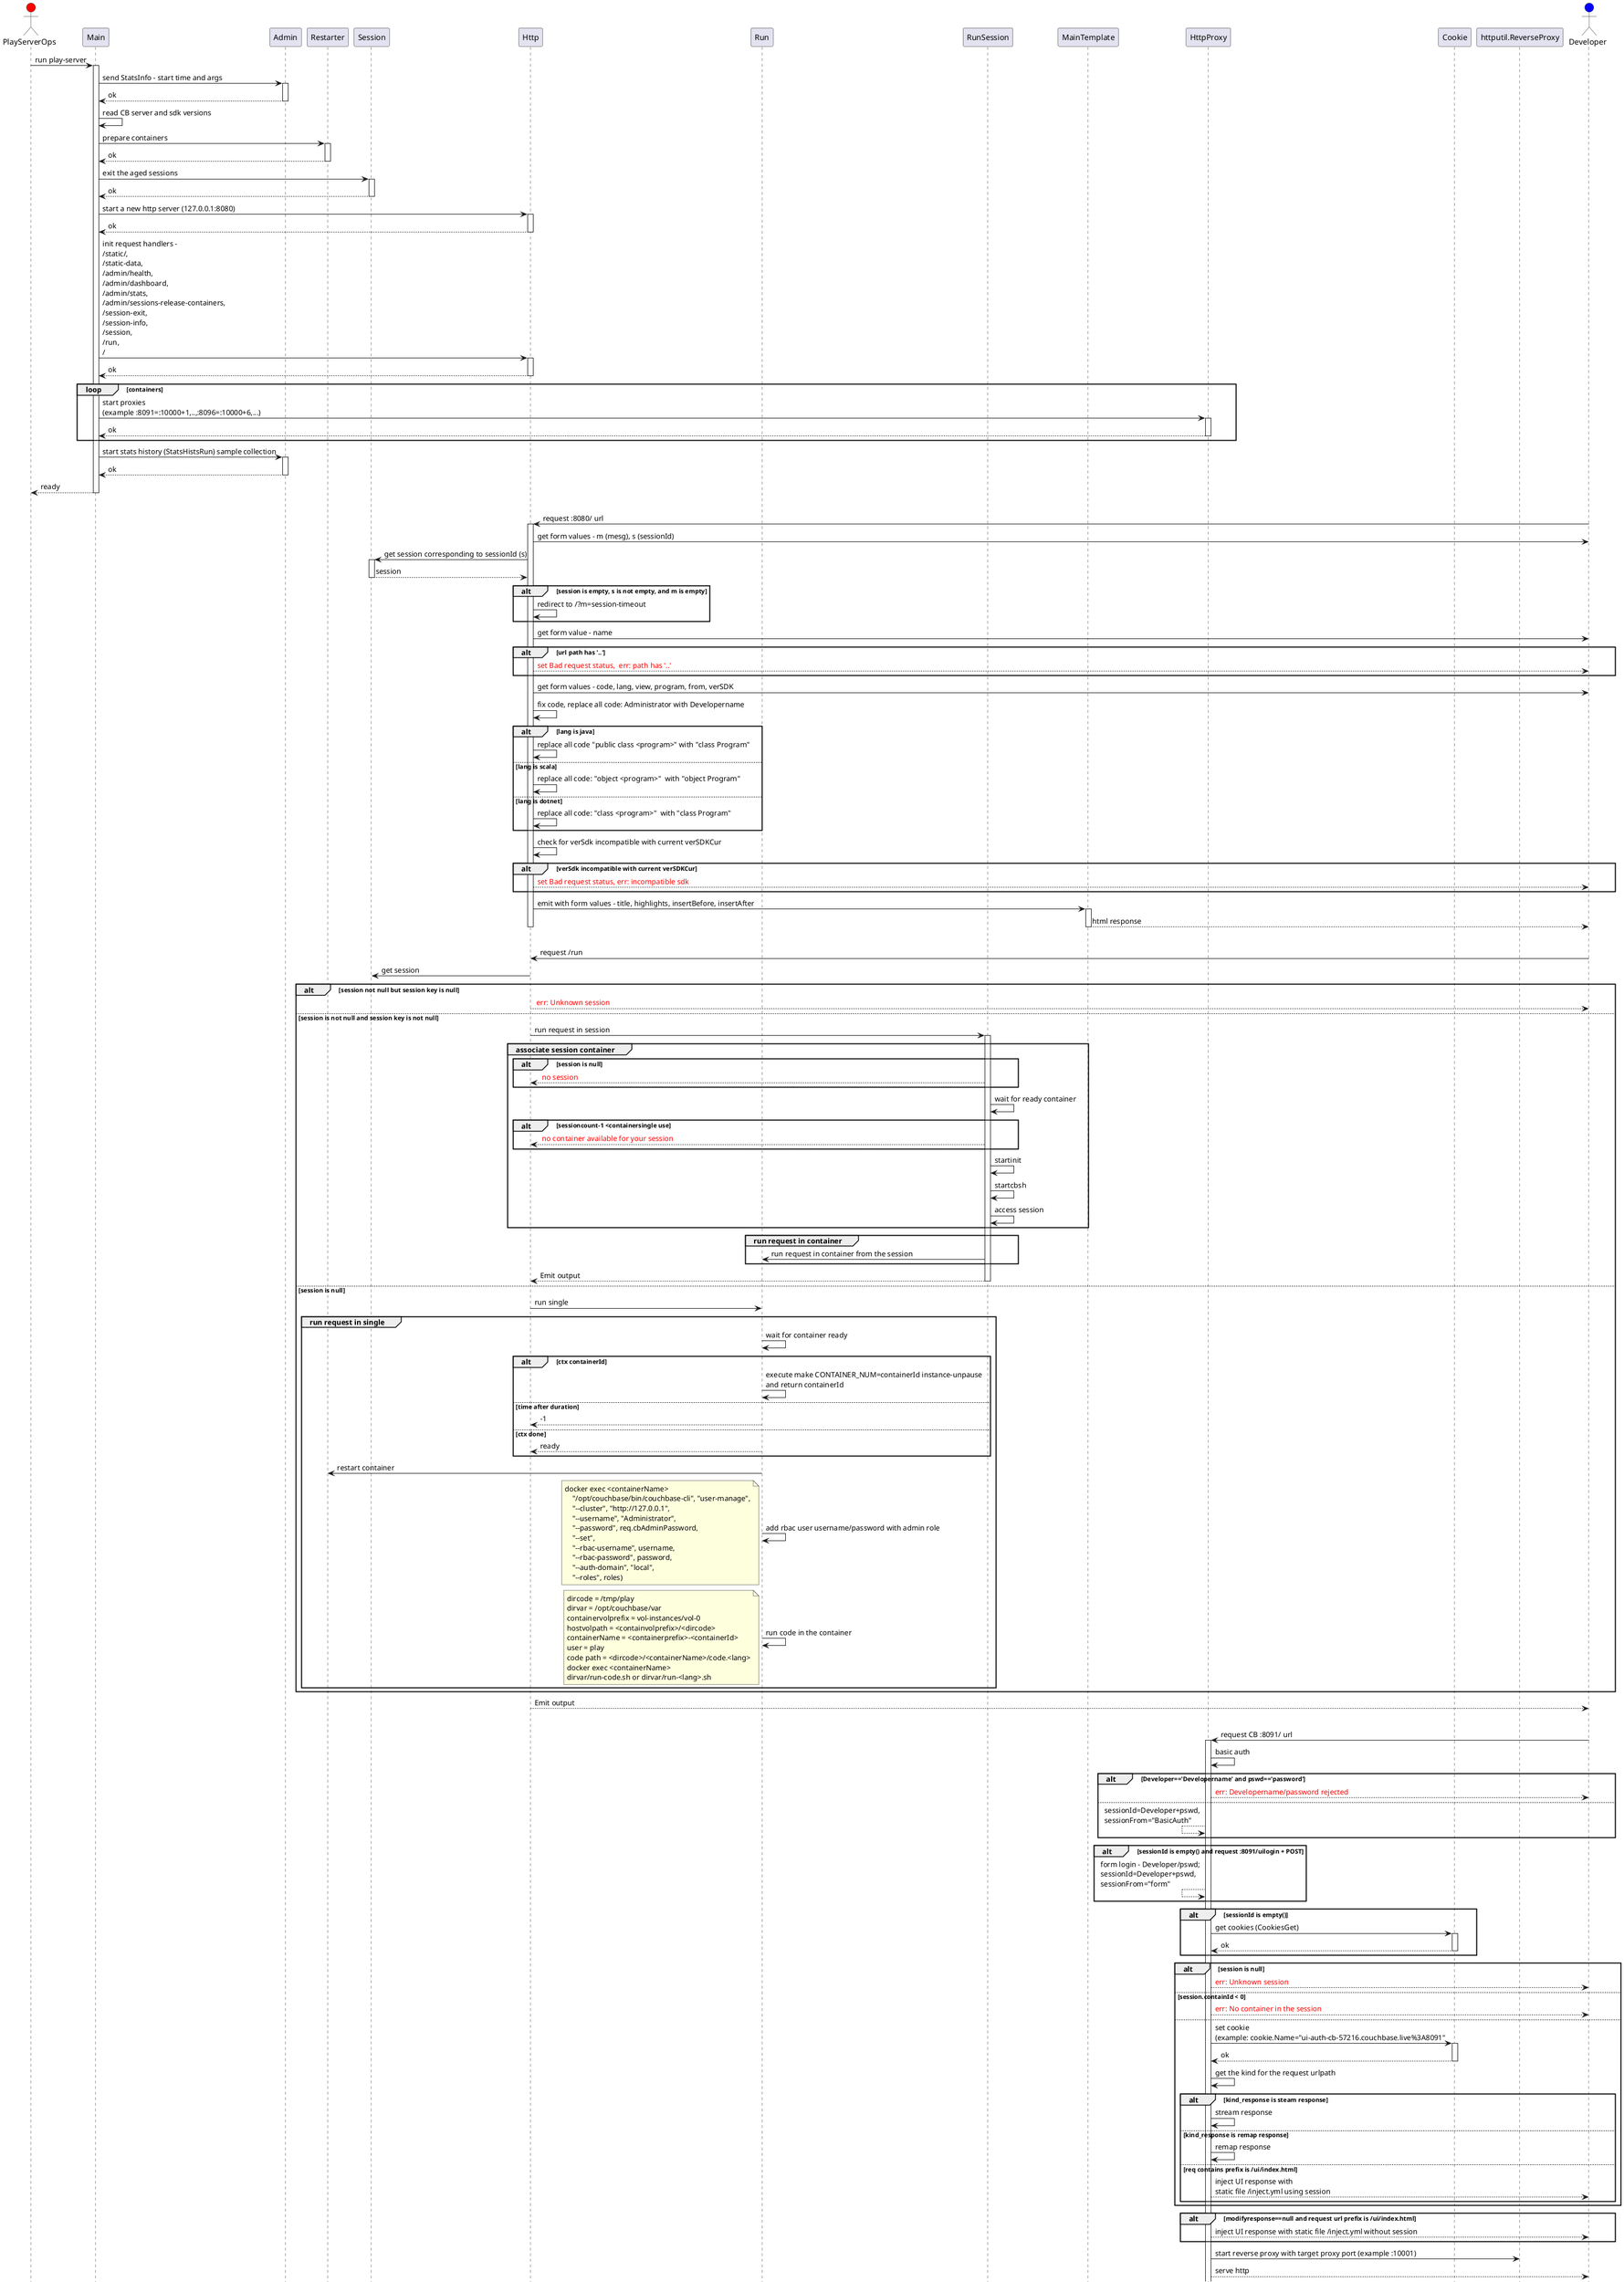 @startuml Playground
skinparam Style strict
actor PlayServerOps #red
participant Main
participant Admin
participant Restarter
participant Session
participant Http
participant Run
participant RunSession
participant MainTemplate
participant HttpProxy
participant Cookie
participant httputil.ReverseProxy
actor Developer #blue


PlayServerOps -> Main : run play-server
activate Main
Main -> Admin ++ : send StatsInfo - start time and args
return ok
Main -> Main : read CB server and sdk versions
Main -> Restarter ++ : prepare containers
return ok
Main -> Session ++ : exit the aged sessions
return ok
 
Main -> Http ++ : start a new http server (127.0.0.1:8080)
return ok
Main -> Http ++ : init request handlers - \n/static/, \n/static-data, \n/admin/health, \n/admin/dashboard, \n/admin/stats, \n/admin/sessions-release-containers, \n/session-exit, \n/session-info, \n/session, \n/run, \n/
return ok
loop containers
    Main -> HttpProxy ++ : start proxies \n(example :8091=:10000+1,..,:8096=:10000+6,...)
    return ok        
end
Main -> Admin ++ : start stats history (StatsHistsRun) sample collection
return ok
PlayServerOps <-- Main : ready
deactivate Main
|||

actor Developer #blue
Developer -> Http ++:  request :8080/ url
Http -> Developer : get form values - m (mesg), s (sessionId) 
Http -> Session ++ : get session corresponding to sessionId (s)
return session
alt session is empty, s is not empty, and m is empty
    Http -> Http : redirect to /?m=session-timeout
end
Http -> Developer : get form value - name
alt url path has '..'
    Developer <-- Http: <font color="red">set Bad request status,  err: path has '..'
end
Http -> Developer : get form values - code, lang, view, program, from, verSDK 
Http -> Http : fix code, replace all code: Administrator with Developername
alt lang is java
   Http -> Http : replace all code "public class <program>" with "class Program"
else lang is scala
   Http -> Http : replace all code: "object <program>"  with "object Program"
else lang is dotnet
    Http -> Http : replace all code: "class <program>"  with "class Program"
end
Http -> Http : check for verSdk incompatible with current verSDKCur
alt verSdk incompatible with current verSDKCur
    Developer <-- Http :  <font color="red">set Bad request status, err: incompatible sdk
end
Http -> MainTemplate ++ : emit with form values - title, highlights, insertBefore, insertAfter
Developer <-- MainTemplate : html response
deactivate MainTemplate
deactivate Http

|||

Developer -> Http : request /run
Http -> Session : get session
alt session not null but session key is null 
    Developer <-- Http : <font color="red"> err: Unknown session
else session is not null and session key is not null
    Http -> RunSession ++ : run request in session
    group associate session container
        alt session is null
            Http <-- RunSession : <font color="red"> no session
        end
        RunSession -> RunSession : wait for ready container
        alt  sessioncount-1 <containersingle use
            Http <-- RunSession : <font color="red"> no container available for your session
        end
        RunSession -> RunSession : startinit
        RunSession -> RunSession : startcbsh
        RunSession -> RunSession : access session
    end group
    group run request in container
        RunSession -> Run : run request in container from the session
    end group
    Http <-- RunSession : Emit output
    RunSession --
else session is null
    Http -> Run : run single
    group run request in single
        Run -> Run : wait for container ready
        alt ctx containerId
            Run -> Run : execute make CONTAINER_NUM=containerId instance-unpause \nand return containerId
        else time after duration
            Http <-- Run : -1
        else ctx done
            Http <-- Run : ready
        end
        Run -> Restarter : restart container
        Run -> Run : add rbac user username/password with admin role
        note left
            docker exec <containerName>
                "/opt/couchbase/bin/couchbase-cli", "user-manage",
                "--cluster", "http://127.0.0.1",
                "--username", "Administrator",
                "--password", req.cbAdminPassword,
                "--set",
                "--rbac-username", username,
                "--rbac-password", password,
                "--auth-domain", "local",
                "--roles", roles)
        end note
        Run -> Run: run code in the container
        note left
            dircode = /tmp/play
            dirvar = /opt/couchbase/var
            containervolprefix = vol-instances/vol-0
            hostvolpath = <containvolprefix>/<dircode>
            containerName = <containerprefix>-<containerId>
            user = play
            code path = <dircode>/<containerName>/code.<lang>
            docker exec <containerName> 
            dirvar/run-code.sh or dirvar/run-<lang>.sh
        end note
    end group
end
Developer <-- Http : Emit output

|||
Developer -> HttpProxy ++:  request CB :8091/ url
HttpProxy -> HttpProxy: basic auth
alt Developer=='Developername' and pswd=='password'
   Developer <-- HttpProxy : <font color="red">err: Developername/password rejected
else
    HttpProxy <-- HttpProxy : sessionId=Developer+pswd, \nsessionFrom="BasicAuth"
end
alt sessionId is empty() and request :8091/uilogin + POST
    HttpProxy <-- HttpProxy : form login - Developer/pswd; \nsessionId=Developer+pswd, \nsessionFrom="form"
end
alt sessionId is empty()
    HttpProxy -> Cookie ++ : get cookies (CookiesGet)
    return ok
end
alt session is null
    Developer <-- HttpProxy : <font color="red">err: Unknown session
else session.containId < 0
    Developer <-- HttpProxy : <font color="red">err: No container in the session
else
    HttpProxy -> Cookie ++: set cookie \n(example: cookie.Name="ui-auth-cb-57216.couchbase.live%3A8091"
    return ok
    HttpProxy -> HttpProxy: get the kind for the request urlpath
    alt kind_response is steam response
        HttpProxy -> HttpProxy : stream response
    else kind_response is remap response
        HttpProxy -> HttpProxy : remap response
    else req contains prefix is /ui/index.html
        Developer <-- HttpProxy : inject UI response with \nstatic file /inject.yml using session
    end
end
alt modifyresponse==null and request url prefix is /ui/index.html
    Developer <-- HttpProxy : inject UI response with static file /inject.yml without session
end
HttpProxy -> httputil.ReverseProxy : start reverse proxy with target proxy port (example :10001)
Developer <-- HttpProxy : serve http

@enduml
